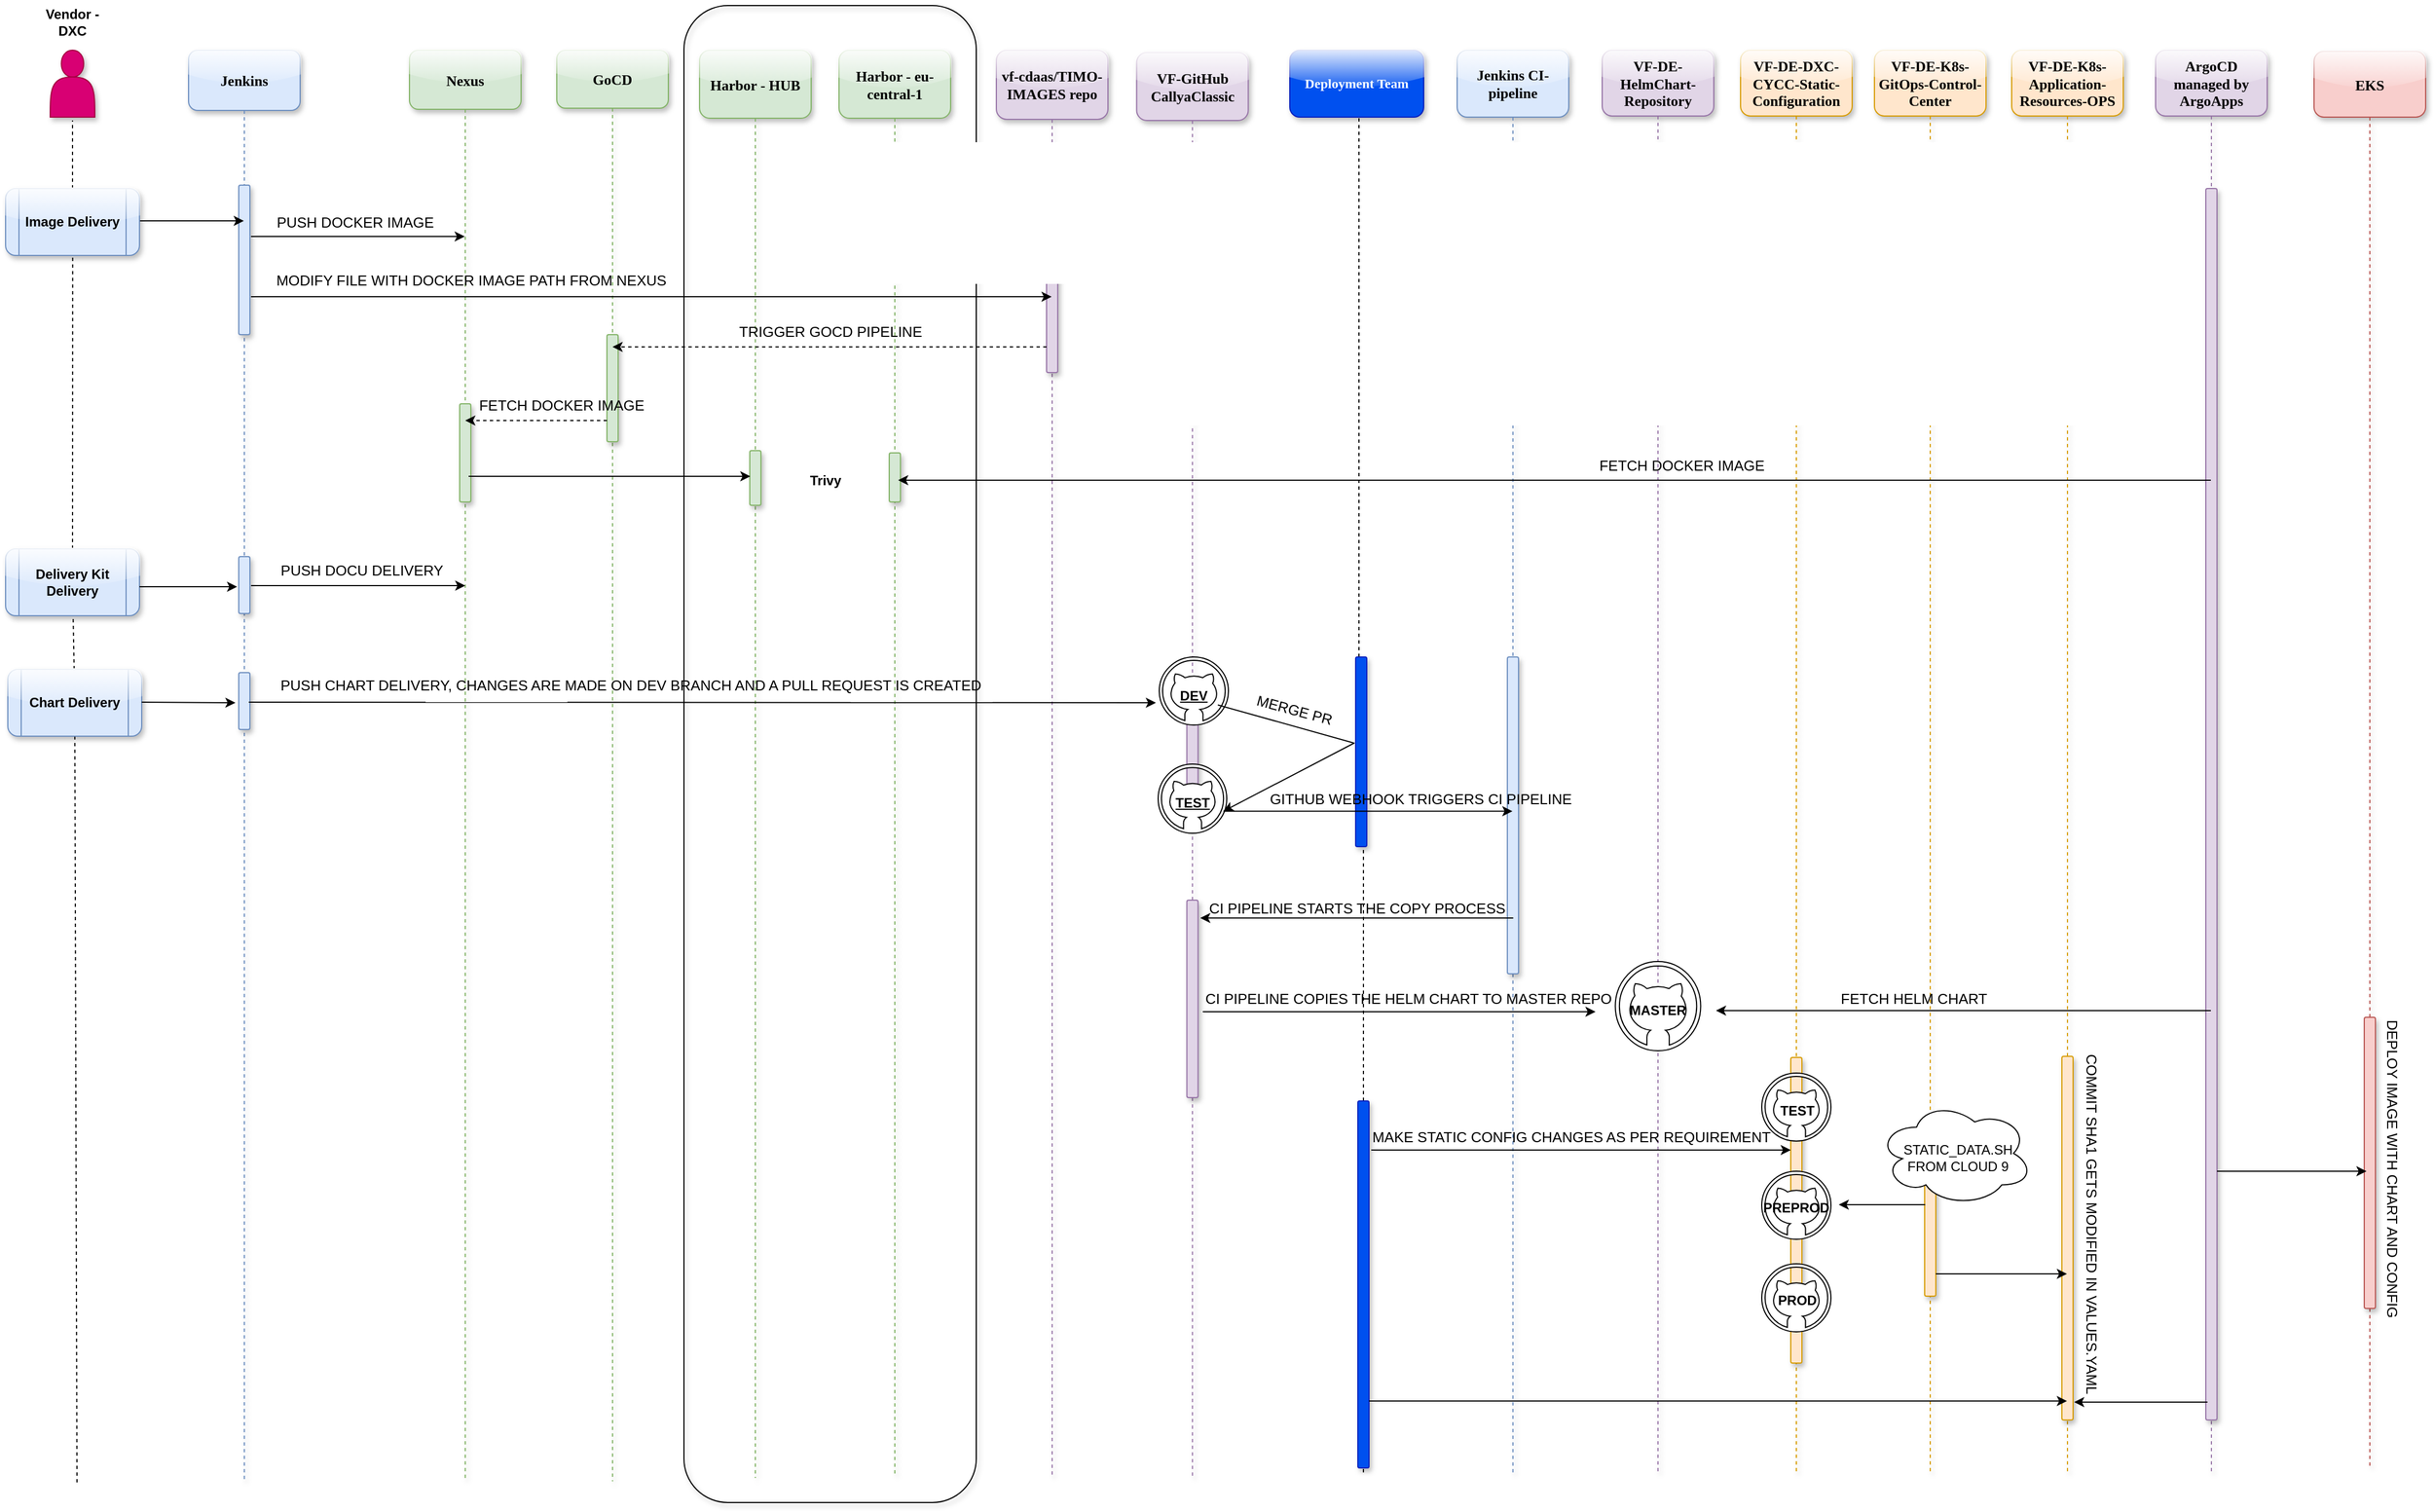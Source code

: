 <mxfile version="23.1.5" type="github">
  <diagram name="Page-1" id="2YBvvXClWsGukQMizWep">
    <mxGraphModel dx="5544" dy="3140" grid="0" gridSize="10" guides="1" tooltips="1" connect="1" arrows="1" fold="1" page="1" pageScale="1" pageWidth="1169" pageHeight="1654" math="0" shadow="0">
      <root>
        <mxCell id="0" />
        <mxCell id="1" parent="0" />
        <mxCell id="aM9ryv3xv72pqoxQDRHE-1" value="Jenkins" style="shape=umlLifeline;perimeter=lifelinePerimeter;whiteSpace=wrap;html=1;container=0;dropTarget=0;collapsible=0;recursiveResize=0;outlineConnect=0;portConstraint=eastwest;newEdgeStyle={&quot;edgeStyle&quot;:&quot;elbowEdgeStyle&quot;,&quot;elbow&quot;:&quot;vertical&quot;,&quot;curved&quot;:0,&quot;rounded&quot;:0};strokeWidth=1;fontSize=13;size=54;fontFamily=Verdana;glass=1;rounded=1;shadow=1;fillColor=#dae8fc;strokeColor=#6c8ebf;fontStyle=1;" parent="1" vertex="1">
          <mxGeometry x="204" y="114" width="100" height="1281" as="geometry" />
        </mxCell>
        <mxCell id="aM9ryv3xv72pqoxQDRHE-2" value="" style="html=1;points=[];perimeter=orthogonalPerimeter;outlineConnect=0;targetShapes=umlLifeline;portConstraint=eastwest;newEdgeStyle={&quot;edgeStyle&quot;:&quot;elbowEdgeStyle&quot;,&quot;elbow&quot;:&quot;vertical&quot;,&quot;curved&quot;:0,&quot;rounded&quot;:0};strokeWidth=1;fontSize=13;fontFamily=Verdana;fillColor=#dae8fc;strokeColor=#6c8ebf;rounded=1;glass=0;shadow=1;fontStyle=1;" parent="aM9ryv3xv72pqoxQDRHE-1" vertex="1">
          <mxGeometry x="45" y="121" width="10" height="134" as="geometry" />
        </mxCell>
        <mxCell id="k59G2FWmyJD4u-l8T83N-55" value="" style="html=1;points=[];perimeter=orthogonalPerimeter;outlineConnect=0;targetShapes=umlLifeline;portConstraint=eastwest;newEdgeStyle={&quot;edgeStyle&quot;:&quot;elbowEdgeStyle&quot;,&quot;elbow&quot;:&quot;vertical&quot;,&quot;curved&quot;:0,&quot;rounded&quot;:0};strokeWidth=1;fontSize=13;fontFamily=Verdana;fillColor=#dae8fc;strokeColor=#6c8ebf;rounded=1;glass=0;shadow=1;fontStyle=1;" vertex="1" parent="aM9ryv3xv72pqoxQDRHE-1">
          <mxGeometry x="45" y="454" width="10" height="51" as="geometry" />
        </mxCell>
        <mxCell id="k59G2FWmyJD4u-l8T83N-59" value="" style="html=1;points=[];perimeter=orthogonalPerimeter;outlineConnect=0;targetShapes=umlLifeline;portConstraint=eastwest;newEdgeStyle={&quot;edgeStyle&quot;:&quot;elbowEdgeStyle&quot;,&quot;elbow&quot;:&quot;vertical&quot;,&quot;curved&quot;:0,&quot;rounded&quot;:0};strokeWidth=1;fontSize=13;fontFamily=Verdana;fillColor=#dae8fc;strokeColor=#6c8ebf;rounded=1;glass=0;shadow=1;fontStyle=1;" vertex="1" parent="aM9ryv3xv72pqoxQDRHE-1">
          <mxGeometry x="45" y="558" width="10" height="51" as="geometry" />
        </mxCell>
        <mxCell id="aM9ryv3xv72pqoxQDRHE-5" value="Nexus" style="shape=umlLifeline;perimeter=lifelinePerimeter;whiteSpace=wrap;html=1;container=0;dropTarget=0;collapsible=0;recursiveResize=0;outlineConnect=0;portConstraint=eastwest;newEdgeStyle={&quot;edgeStyle&quot;:&quot;elbowEdgeStyle&quot;,&quot;elbow&quot;:&quot;vertical&quot;,&quot;curved&quot;:0,&quot;rounded&quot;:0};strokeWidth=1;fontSize=13;size=53;fontFamily=Verdana;rounded=1;shadow=1;glass=1;fillColor=#d5e8d4;strokeColor=#82b366;fontStyle=1;" parent="1" vertex="1">
          <mxGeometry x="402" y="114" width="100" height="1282" as="geometry" />
        </mxCell>
        <mxCell id="aM9ryv3xv72pqoxQDRHE-6" value="" style="html=1;points=[];perimeter=orthogonalPerimeter;outlineConnect=0;targetShapes=umlLifeline;portConstraint=eastwest;newEdgeStyle={&quot;edgeStyle&quot;:&quot;elbowEdgeStyle&quot;,&quot;elbow&quot;:&quot;vertical&quot;,&quot;curved&quot;:0,&quot;rounded&quot;:0};strokeWidth=1;fontSize=13;fontFamily=Verdana;rounded=1;glass=0;shadow=1;fillColor=#d5e8d4;strokeColor=#82b366;fontStyle=1;" parent="aM9ryv3xv72pqoxQDRHE-5" vertex="1">
          <mxGeometry x="45" y="317" width="10" height="88" as="geometry" />
        </mxCell>
        <mxCell id="k59G2FWmyJD4u-l8T83N-1" value="GoCD" style="shape=umlLifeline;perimeter=lifelinePerimeter;whiteSpace=wrap;html=1;container=0;dropTarget=0;collapsible=0;recursiveResize=0;outlineConnect=0;portConstraint=eastwest;newEdgeStyle={&quot;edgeStyle&quot;:&quot;elbowEdgeStyle&quot;,&quot;elbow&quot;:&quot;vertical&quot;,&quot;curved&quot;:0,&quot;rounded&quot;:0};strokeWidth=1;fontSize=13;size=52;fontFamily=Verdana;shadow=1;rounded=1;fillColor=#d5e8d4;strokeColor=#82b366;glass=1;fontStyle=1;" vertex="1" parent="1">
          <mxGeometry x="534" y="114" width="100" height="1283" as="geometry" />
        </mxCell>
        <mxCell id="k59G2FWmyJD4u-l8T83N-2" value="" style="html=1;points=[];perimeter=orthogonalPerimeter;outlineConnect=0;targetShapes=umlLifeline;portConstraint=eastwest;newEdgeStyle={&quot;edgeStyle&quot;:&quot;elbowEdgeStyle&quot;,&quot;elbow&quot;:&quot;vertical&quot;,&quot;curved&quot;:0,&quot;rounded&quot;:0};strokeWidth=1;fontSize=13;fontFamily=Verdana;rounded=1;shadow=1;fillColor=#d5e8d4;strokeColor=#82b366;fontStyle=1;" vertex="1" parent="k59G2FWmyJD4u-l8T83N-1">
          <mxGeometry x="45" y="255" width="10" height="96" as="geometry" />
        </mxCell>
        <mxCell id="k59G2FWmyJD4u-l8T83N-7" value="Harbor - HUB" style="shape=umlLifeline;perimeter=lifelinePerimeter;whiteSpace=wrap;html=1;container=0;dropTarget=0;collapsible=0;recursiveResize=0;outlineConnect=0;portConstraint=eastwest;newEdgeStyle={&quot;edgeStyle&quot;:&quot;elbowEdgeStyle&quot;,&quot;elbow&quot;:&quot;vertical&quot;,&quot;curved&quot;:0,&quot;rounded&quot;:0};strokeWidth=1;fontSize=13;size=61;fontFamily=Verdana;rounded=1;shadow=1;glass=1;fillColor=#d5e8d4;strokeColor=#82b366;fontStyle=1;" vertex="1" parent="1">
          <mxGeometry x="662" y="114" width="100" height="1280" as="geometry" />
        </mxCell>
        <mxCell id="k59G2FWmyJD4u-l8T83N-8" value="" style="html=1;points=[];perimeter=orthogonalPerimeter;outlineConnect=0;targetShapes=umlLifeline;portConstraint=eastwest;newEdgeStyle={&quot;edgeStyle&quot;:&quot;elbowEdgeStyle&quot;,&quot;elbow&quot;:&quot;vertical&quot;,&quot;curved&quot;:0,&quot;rounded&quot;:0};strokeWidth=1;fontSize=13;fontFamily=Verdana;rounded=1;shadow=1;fillColor=#d5e8d4;strokeColor=#82b366;fontStyle=1;" vertex="1" parent="k59G2FWmyJD4u-l8T83N-7">
          <mxGeometry x="45" y="359" width="10" height="49" as="geometry" />
        </mxCell>
        <mxCell id="k59G2FWmyJD4u-l8T83N-9" value="Harbor - eu-central-1" style="shape=umlLifeline;perimeter=lifelinePerimeter;whiteSpace=wrap;html=1;container=0;dropTarget=0;collapsible=0;recursiveResize=0;outlineConnect=0;portConstraint=eastwest;newEdgeStyle={&quot;edgeStyle&quot;:&quot;elbowEdgeStyle&quot;,&quot;elbow&quot;:&quot;vertical&quot;,&quot;curved&quot;:0,&quot;rounded&quot;:0};strokeWidth=1;fontSize=13;size=61;fontFamily=Verdana;rounded=1;fillColor=#d5e8d4;strokeColor=#82b366;glass=1;shadow=1;fontStyle=1;" vertex="1" parent="1">
          <mxGeometry x="787" y="114" width="100" height="1279" as="geometry" />
        </mxCell>
        <mxCell id="k59G2FWmyJD4u-l8T83N-10" value="" style="html=1;points=[];perimeter=orthogonalPerimeter;outlineConnect=0;targetShapes=umlLifeline;portConstraint=eastwest;newEdgeStyle={&quot;edgeStyle&quot;:&quot;elbowEdgeStyle&quot;,&quot;elbow&quot;:&quot;vertical&quot;,&quot;curved&quot;:0,&quot;rounded&quot;:0};strokeWidth=1;fontSize=13;fontFamily=Verdana;rounded=1;shadow=1;fillColor=#d5e8d4;strokeColor=#82b366;fontStyle=1;" vertex="1" parent="k59G2FWmyJD4u-l8T83N-9">
          <mxGeometry x="45" y="361" width="10" height="44" as="geometry" />
        </mxCell>
        <mxCell id="k59G2FWmyJD4u-l8T83N-12" value="vf-cdaas/TIMO-IMAGES repo" style="shape=umlLifeline;perimeter=lifelinePerimeter;whiteSpace=wrap;html=1;container=0;dropTarget=0;collapsible=0;recursiveResize=0;outlineConnect=0;portConstraint=eastwest;newEdgeStyle={&quot;edgeStyle&quot;:&quot;elbowEdgeStyle&quot;,&quot;elbow&quot;:&quot;vertical&quot;,&quot;curved&quot;:0,&quot;rounded&quot;:0};strokeWidth=1;fontSize=13;size=62;fontFamily=Verdana;fillColor=#e1d5e7;strokeColor=#9673a6;glass=1;rounded=1;shadow=1;fontStyle=1;" vertex="1" parent="1">
          <mxGeometry x="928" y="114" width="100" height="1279" as="geometry" />
        </mxCell>
        <mxCell id="k59G2FWmyJD4u-l8T83N-13" value="" style="html=1;points=[];perimeter=orthogonalPerimeter;outlineConnect=0;targetShapes=umlLifeline;portConstraint=eastwest;newEdgeStyle={&quot;edgeStyle&quot;:&quot;elbowEdgeStyle&quot;,&quot;elbow&quot;:&quot;vertical&quot;,&quot;curved&quot;:0,&quot;rounded&quot;:0};strokeWidth=1;fontSize=13;fontFamily=Verdana;rounded=1;shadow=1;fillColor=#e1d5e7;strokeColor=#9673a6;fontStyle=1;" vertex="1" parent="k59G2FWmyJD4u-l8T83N-12">
          <mxGeometry x="45" y="162" width="10" height="127" as="geometry" />
        </mxCell>
        <mxCell id="k59G2FWmyJD4u-l8T83N-14" value="VF-GitHub CallyaClassic" style="shape=umlLifeline;perimeter=lifelinePerimeter;whiteSpace=wrap;html=1;container=0;dropTarget=0;collapsible=0;recursiveResize=0;outlineConnect=0;portConstraint=eastwest;newEdgeStyle={&quot;edgeStyle&quot;:&quot;elbowEdgeStyle&quot;,&quot;elbow&quot;:&quot;vertical&quot;,&quot;curved&quot;:0,&quot;rounded&quot;:0};strokeWidth=1;fontSize=13;size=61;fontFamily=Verdana;fillColor=#e1d5e7;strokeColor=#9673a6;rounded=1;glass=1;shadow=1;fontStyle=1;" vertex="1" parent="1">
          <mxGeometry x="1053.75" y="116" width="100" height="1277" as="geometry" />
        </mxCell>
        <mxCell id="k59G2FWmyJD4u-l8T83N-15" value="" style="html=1;points=[];perimeter=orthogonalPerimeter;outlineConnect=0;targetShapes=umlLifeline;portConstraint=eastwest;newEdgeStyle={&quot;edgeStyle&quot;:&quot;elbowEdgeStyle&quot;,&quot;elbow&quot;:&quot;vertical&quot;,&quot;curved&quot;:0,&quot;rounded&quot;:0};strokeWidth=1;fontSize=13;fontFamily=Verdana;rounded=1;shadow=1;fillColor=#e1d5e7;strokeColor=#9673a6;fontStyle=1;" vertex="1" parent="k59G2FWmyJD4u-l8T83N-14">
          <mxGeometry x="45" y="760" width="10" height="177" as="geometry" />
        </mxCell>
        <mxCell id="k59G2FWmyJD4u-l8T83N-88" value="" style="html=1;points=[];perimeter=orthogonalPerimeter;outlineConnect=0;targetShapes=umlLifeline;portConstraint=eastwest;newEdgeStyle={&quot;edgeStyle&quot;:&quot;elbowEdgeStyle&quot;,&quot;elbow&quot;:&quot;vertical&quot;,&quot;curved&quot;:0,&quot;rounded&quot;:0};strokeWidth=1;fontSize=13;fontFamily=Verdana;rounded=1;shadow=1;fillColor=#e1d5e7;strokeColor=#9673a6;fontStyle=1;" vertex="1" parent="k59G2FWmyJD4u-l8T83N-14">
          <mxGeometry x="45" y="560.5" width="10" height="127" as="geometry" />
        </mxCell>
        <mxCell id="k59G2FWmyJD4u-l8T83N-17" value="Jenkins CI-pipeline" style="shape=umlLifeline;perimeter=lifelinePerimeter;whiteSpace=wrap;html=1;container=0;dropTarget=0;collapsible=0;recursiveResize=0;outlineConnect=0;portConstraint=eastwest;newEdgeStyle={&quot;edgeStyle&quot;:&quot;elbowEdgeStyle&quot;,&quot;elbow&quot;:&quot;vertical&quot;,&quot;curved&quot;:0,&quot;rounded&quot;:0};strokeWidth=1;fontSize=13;size=60;fontFamily=Verdana;fillColor=#dae8fc;strokeColor=#6c8ebf;glass=1;rounded=1;shadow=1;fontStyle=1;" vertex="1" parent="1">
          <mxGeometry x="1341" y="114" width="100" height="1275" as="geometry" />
        </mxCell>
        <mxCell id="k59G2FWmyJD4u-l8T83N-18" value="" style="html=1;points=[];perimeter=orthogonalPerimeter;outlineConnect=0;targetShapes=umlLifeline;portConstraint=eastwest;newEdgeStyle={&quot;edgeStyle&quot;:&quot;elbowEdgeStyle&quot;,&quot;elbow&quot;:&quot;vertical&quot;,&quot;curved&quot;:0,&quot;rounded&quot;:0};strokeWidth=1;fontSize=13;fontFamily=Verdana;fillColor=#dae8fc;strokeColor=#6c8ebf;rounded=1;shadow=1;fontStyle=1;" vertex="1" parent="k59G2FWmyJD4u-l8T83N-17">
          <mxGeometry x="45" y="544" width="10" height="284" as="geometry" />
        </mxCell>
        <mxCell id="k59G2FWmyJD4u-l8T83N-19" value="VF-DE-HelmChart-Repository" style="shape=umlLifeline;perimeter=lifelinePerimeter;whiteSpace=wrap;html=1;container=0;dropTarget=0;collapsible=0;recursiveResize=0;outlineConnect=0;portConstraint=eastwest;newEdgeStyle={&quot;edgeStyle&quot;:&quot;elbowEdgeStyle&quot;,&quot;elbow&quot;:&quot;vertical&quot;,&quot;curved&quot;:0,&quot;rounded&quot;:0};strokeWidth=1;fontSize=13;size=59;fontFamily=Verdana;fillColor=#e1d5e7;strokeColor=#9673a6;rounded=1;glass=1;shadow=1;fontStyle=1;" vertex="1" parent="1">
          <mxGeometry x="1471" y="114" width="100" height="1274" as="geometry" />
        </mxCell>
        <mxCell id="k59G2FWmyJD4u-l8T83N-21" value="VF-DE-K8s-Application-Resources-OPS" style="shape=umlLifeline;perimeter=lifelinePerimeter;whiteSpace=wrap;html=1;container=0;dropTarget=0;collapsible=0;recursiveResize=0;outlineConnect=0;portConstraint=eastwest;newEdgeStyle={&quot;edgeStyle&quot;:&quot;elbowEdgeStyle&quot;,&quot;elbow&quot;:&quot;vertical&quot;,&quot;curved&quot;:0,&quot;rounded&quot;:0};strokeWidth=1;fontSize=13;size=59;fontFamily=Verdana;fillColor=#ffe6cc;strokeColor=#d79b00;rounded=1;glass=1;shadow=1;fontStyle=1;" vertex="1" parent="1">
          <mxGeometry x="1838" y="114" width="100" height="1276" as="geometry" />
        </mxCell>
        <mxCell id="k59G2FWmyJD4u-l8T83N-22" value="" style="html=1;points=[];perimeter=orthogonalPerimeter;outlineConnect=0;targetShapes=umlLifeline;portConstraint=eastwest;newEdgeStyle={&quot;edgeStyle&quot;:&quot;elbowEdgeStyle&quot;,&quot;elbow&quot;:&quot;vertical&quot;,&quot;curved&quot;:0,&quot;rounded&quot;:0};strokeWidth=1;fontSize=13;fontFamily=Verdana;fillColor=#ffe6cc;strokeColor=#d79b00;rounded=1;shadow=1;fontStyle=1;" vertex="1" parent="k59G2FWmyJD4u-l8T83N-21">
          <mxGeometry x="45" y="902" width="10" height="326" as="geometry" />
        </mxCell>
        <mxCell id="k59G2FWmyJD4u-l8T83N-23" value="VF-DE-DXC-CYCC-Static-Configuration" style="shape=umlLifeline;perimeter=lifelinePerimeter;whiteSpace=wrap;html=1;container=0;dropTarget=0;collapsible=0;recursiveResize=0;outlineConnect=0;portConstraint=eastwest;newEdgeStyle={&quot;edgeStyle&quot;:&quot;elbowEdgeStyle&quot;,&quot;elbow&quot;:&quot;vertical&quot;,&quot;curved&quot;:0,&quot;rounded&quot;:0};strokeWidth=1;fontSize=13;size=59;fontFamily=Verdana;fillColor=#ffe6cc;strokeColor=#d79b00;rounded=1;glass=1;shadow=1;fontStyle=1;" vertex="1" parent="1">
          <mxGeometry x="1595" y="114" width="100" height="1276" as="geometry" />
        </mxCell>
        <mxCell id="k59G2FWmyJD4u-l8T83N-24" value="" style="html=1;points=[];perimeter=orthogonalPerimeter;outlineConnect=0;targetShapes=umlLifeline;portConstraint=eastwest;newEdgeStyle={&quot;edgeStyle&quot;:&quot;elbowEdgeStyle&quot;,&quot;elbow&quot;:&quot;vertical&quot;,&quot;curved&quot;:0,&quot;rounded&quot;:0};strokeWidth=1;fontSize=13;fontFamily=Verdana;fillColor=#ffe6cc;strokeColor=#d79b00;rounded=1;shadow=1;fontStyle=1;" vertex="1" parent="k59G2FWmyJD4u-l8T83N-23">
          <mxGeometry x="45" y="903" width="10" height="274" as="geometry" />
        </mxCell>
        <mxCell id="k59G2FWmyJD4u-l8T83N-25" value="VF-DE-K8s-GitOps-Control-Center" style="shape=umlLifeline;perimeter=lifelinePerimeter;whiteSpace=wrap;html=1;container=0;dropTarget=0;collapsible=0;recursiveResize=0;outlineConnect=0;portConstraint=eastwest;newEdgeStyle={&quot;edgeStyle&quot;:&quot;elbowEdgeStyle&quot;,&quot;elbow&quot;:&quot;vertical&quot;,&quot;curved&quot;:0,&quot;rounded&quot;:0};strokeWidth=1;fontSize=13;size=59;fontFamily=Verdana;fillColor=#ffe6cc;strokeColor=#d79b00;rounded=1;glass=1;shadow=1;fontStyle=1;" vertex="1" parent="1">
          <mxGeometry x="1715" y="114" width="100" height="1276" as="geometry" />
        </mxCell>
        <mxCell id="k59G2FWmyJD4u-l8T83N-26" value="" style="html=1;points=[];perimeter=orthogonalPerimeter;outlineConnect=0;targetShapes=umlLifeline;portConstraint=eastwest;newEdgeStyle={&quot;edgeStyle&quot;:&quot;elbowEdgeStyle&quot;,&quot;elbow&quot;:&quot;vertical&quot;,&quot;curved&quot;:0,&quot;rounded&quot;:0};strokeWidth=1;fontSize=13;fontFamily=Verdana;fillColor=#ffe6cc;strokeColor=#d79b00;rounded=1;shadow=1;fontStyle=1;" vertex="1" parent="k59G2FWmyJD4u-l8T83N-25">
          <mxGeometry x="45" y="1004" width="10" height="113" as="geometry" />
        </mxCell>
        <mxCell id="k59G2FWmyJD4u-l8T83N-27" value="ArgoCD managed by ArgoApps" style="shape=umlLifeline;perimeter=lifelinePerimeter;whiteSpace=wrap;html=1;container=0;dropTarget=0;collapsible=0;recursiveResize=0;outlineConnect=0;portConstraint=eastwest;newEdgeStyle={&quot;edgeStyle&quot;:&quot;elbowEdgeStyle&quot;,&quot;elbow&quot;:&quot;vertical&quot;,&quot;curved&quot;:0,&quot;rounded&quot;:0};strokeWidth=1;fontSize=13;size=59;fontFamily=Verdana;fillColor=#e1d5e7;strokeColor=#9673a6;rounded=1;glass=1;shadow=1;fontStyle=1;" vertex="1" parent="1">
          <mxGeometry x="1967" y="114" width="100" height="1276" as="geometry" />
        </mxCell>
        <mxCell id="k59G2FWmyJD4u-l8T83N-28" value="" style="html=1;points=[];perimeter=orthogonalPerimeter;outlineConnect=0;targetShapes=umlLifeline;portConstraint=eastwest;newEdgeStyle={&quot;edgeStyle&quot;:&quot;elbowEdgeStyle&quot;,&quot;elbow&quot;:&quot;vertical&quot;,&quot;curved&quot;:0,&quot;rounded&quot;:0};strokeWidth=1;fontSize=13;fontFamily=Verdana;fillColor=#e1d5e7;strokeColor=#9673a6;rounded=1;shadow=1;fontStyle=1;" vertex="1" parent="k59G2FWmyJD4u-l8T83N-27">
          <mxGeometry x="45" y="124" width="10" height="1104" as="geometry" />
        </mxCell>
        <mxCell id="k59G2FWmyJD4u-l8T83N-29" value="EKS" style="shape=umlLifeline;perimeter=lifelinePerimeter;whiteSpace=wrap;html=1;container=0;dropTarget=0;collapsible=0;recursiveResize=0;outlineConnect=0;portConstraint=eastwest;newEdgeStyle={&quot;edgeStyle&quot;:&quot;elbowEdgeStyle&quot;,&quot;elbow&quot;:&quot;vertical&quot;,&quot;curved&quot;:0,&quot;rounded&quot;:0};strokeWidth=1;fontSize=13;size=59;fontFamily=Verdana;fillColor=#f8cecc;strokeColor=#b85450;rounded=1;glass=1;shadow=1;fontStyle=1;" vertex="1" parent="1">
          <mxGeometry x="2109" y="115" width="100" height="1271" as="geometry" />
        </mxCell>
        <mxCell id="k59G2FWmyJD4u-l8T83N-30" value="" style="html=1;points=[];perimeter=orthogonalPerimeter;outlineConnect=0;targetShapes=umlLifeline;portConstraint=eastwest;newEdgeStyle={&quot;edgeStyle&quot;:&quot;elbowEdgeStyle&quot;,&quot;elbow&quot;:&quot;vertical&quot;,&quot;curved&quot;:0,&quot;rounded&quot;:0};strokeWidth=1;fontSize=13;fontFamily=Verdana;fillColor=#f8cecc;strokeColor=#b85450;rounded=1;shadow=1;fontStyle=1;" vertex="1" parent="k59G2FWmyJD4u-l8T83N-29">
          <mxGeometry x="45" y="866" width="10" height="261" as="geometry" />
        </mxCell>
        <mxCell id="k59G2FWmyJD4u-l8T83N-34" value="" style="shape=actor;whiteSpace=wrap;html=1;shadow=1;fillColor=#d80073;strokeColor=#A50040;fontColor=#ffffff;fontStyle=1" vertex="1" parent="1">
          <mxGeometry x="80" y="114" width="40" height="60" as="geometry" />
        </mxCell>
        <mxCell id="k59G2FWmyJD4u-l8T83N-35" value="Vendor - DXC" style="text;strokeColor=none;align=center;fillColor=none;html=1;verticalAlign=middle;whiteSpace=wrap;rounded=0;fontStyle=1;" vertex="1" parent="1">
          <mxGeometry x="70" y="74" width="60" height="30" as="geometry" />
        </mxCell>
        <mxCell id="k59G2FWmyJD4u-l8T83N-38" value="" style="endArrow=none;dashed=1;html=1;rounded=0;fontStyle=1;" edge="1" parent="1">
          <mxGeometry width="50" height="50" relative="1" as="geometry">
            <mxPoint x="100" y="244" as="sourcePoint" />
            <mxPoint x="100" y="177" as="targetPoint" />
          </mxGeometry>
        </mxCell>
        <mxCell id="k59G2FWmyJD4u-l8T83N-41" value="" style="endArrow=none;dashed=1;html=1;rounded=0;fontStyle=1;" edge="1" parent="1" source="k59G2FWmyJD4u-l8T83N-51">
          <mxGeometry width="50" height="50" relative="1" as="geometry">
            <mxPoint x="104" y="851" as="sourcePoint" />
            <mxPoint x="100.161" y="290.999" as="targetPoint" />
          </mxGeometry>
        </mxCell>
        <mxCell id="k59G2FWmyJD4u-l8T83N-42" value="" style="endArrow=classic;html=1;rounded=0;fontStyle=1;" edge="1" parent="1" target="aM9ryv3xv72pqoxQDRHE-1">
          <mxGeometry width="50" height="50" relative="1" as="geometry">
            <mxPoint x="123.5" y="267" as="sourcePoint" />
            <mxPoint x="173.5" y="217" as="targetPoint" />
          </mxGeometry>
        </mxCell>
        <mxCell id="k59G2FWmyJD4u-l8T83N-43" value="Image Delivery" style="shape=process;whiteSpace=wrap;html=1;backgroundOutline=1;rounded=1;shadow=1;fillColor=#dae8fc;strokeColor=#6c8ebf;glass=1;fontStyle=1;" vertex="1" parent="1">
          <mxGeometry x="40" y="238" width="120" height="60" as="geometry" />
        </mxCell>
        <mxCell id="k59G2FWmyJD4u-l8T83N-45" value="" style="endArrow=classic;html=1;rounded=0;fontStyle=1;" edge="1" parent="1" target="aM9ryv3xv72pqoxQDRHE-5">
          <mxGeometry width="50" height="50" relative="1" as="geometry">
            <mxPoint x="260" y="281" as="sourcePoint" />
            <mxPoint x="310" y="231" as="targetPoint" />
          </mxGeometry>
        </mxCell>
        <mxCell id="k59G2FWmyJD4u-l8T83N-46" value="" style="endArrow=classic;html=1;rounded=0;fontStyle=1;" edge="1" parent="1" target="k59G2FWmyJD4u-l8T83N-12">
          <mxGeometry width="50" height="50" relative="1" as="geometry">
            <mxPoint x="260" y="335" as="sourcePoint" />
            <mxPoint x="310" y="285" as="targetPoint" />
          </mxGeometry>
        </mxCell>
        <mxCell id="k59G2FWmyJD4u-l8T83N-47" value="" style="html=1;labelBackgroundColor=#ffffff;startArrow=none;startFill=0;startSize=6;endArrow=classic;endFill=1;endSize=6;jettySize=auto;orthogonalLoop=1;strokeWidth=1;dashed=1;fontSize=14;rounded=0;fontStyle=1;" edge="1" parent="1" target="k59G2FWmyJD4u-l8T83N-1">
          <mxGeometry width="60" height="60" relative="1" as="geometry">
            <mxPoint x="973" y="380" as="sourcePoint" />
            <mxPoint x="1033" y="320" as="targetPoint" />
          </mxGeometry>
        </mxCell>
        <mxCell id="k59G2FWmyJD4u-l8T83N-48" value="" style="html=1;labelBackgroundColor=#ffffff;startArrow=none;startFill=0;startSize=6;endArrow=classic;endFill=1;endSize=6;jettySize=auto;orthogonalLoop=1;strokeWidth=1;dashed=1;fontSize=14;rounded=0;fontStyle=1;" edge="1" parent="1" target="aM9ryv3xv72pqoxQDRHE-5">
          <mxGeometry width="60" height="60" relative="1" as="geometry">
            <mxPoint x="579" y="446" as="sourcePoint" />
            <mxPoint x="639" y="386" as="targetPoint" />
          </mxGeometry>
        </mxCell>
        <mxCell id="k59G2FWmyJD4u-l8T83N-49" value="" style="endArrow=classic;html=1;rounded=0;fontStyle=1;" edge="1" parent="1">
          <mxGeometry width="50" height="50" relative="1" as="geometry">
            <mxPoint x="455" y="496" as="sourcePoint" />
            <mxPoint x="707.5" y="496" as="targetPoint" />
          </mxGeometry>
        </mxCell>
        <mxCell id="k59G2FWmyJD4u-l8T83N-50" value="" style="shape=image;html=1;verticalAlign=top;verticalLabelPosition=bottom;labelBackgroundColor=#ffffff;imageAspect=0;aspect=fixed;image=https://cdn3.iconfinder.com/data/icons/arrows-set-12/512/refresh-128.png;fontStyle=1;" vertex="1" parent="1">
          <mxGeometry x="729" y="454" width="92" height="92" as="geometry" />
        </mxCell>
        <mxCell id="k59G2FWmyJD4u-l8T83N-52" value="" style="endArrow=none;dashed=1;html=1;rounded=0;fontStyle=1;" edge="1" parent="1" source="k59G2FWmyJD4u-l8T83N-57" target="k59G2FWmyJD4u-l8T83N-51">
          <mxGeometry width="50" height="50" relative="1" as="geometry">
            <mxPoint x="104" y="851" as="sourcePoint" />
            <mxPoint x="100.161" y="290.999" as="targetPoint" />
          </mxGeometry>
        </mxCell>
        <mxCell id="k59G2FWmyJD4u-l8T83N-51" value="Delivery Kit Delivery" style="shape=process;whiteSpace=wrap;html=1;backgroundOutline=1;rounded=1;shadow=1;fillColor=#dae8fc;strokeColor=#6c8ebf;glass=1;fontStyle=1;" vertex="1" parent="1">
          <mxGeometry x="40" y="561" width="120" height="60" as="geometry" />
        </mxCell>
        <mxCell id="k59G2FWmyJD4u-l8T83N-53" value="&lt;b&gt;Trivy&lt;/b&gt;" style="text;html=1;align=center;verticalAlign=middle;whiteSpace=wrap;rounded=0;" vertex="1" parent="1">
          <mxGeometry x="745" y="485" width="60" height="30" as="geometry" />
        </mxCell>
        <mxCell id="k59G2FWmyJD4u-l8T83N-54" value="" style="endArrow=classic;html=1;rounded=0;" edge="1" parent="1" source="k59G2FWmyJD4u-l8T83N-27">
          <mxGeometry width="50" height="50" relative="1" as="geometry">
            <mxPoint x="1102.5" y="499.5" as="sourcePoint" />
            <mxPoint x="840" y="499.5" as="targetPoint" />
          </mxGeometry>
        </mxCell>
        <mxCell id="k59G2FWmyJD4u-l8T83N-56" value="" style="endArrow=classic;html=1;rounded=0;fontStyle=1;" edge="1" parent="1">
          <mxGeometry width="50" height="50" relative="1" as="geometry">
            <mxPoint x="260" y="594" as="sourcePoint" />
            <mxPoint x="452" y="594" as="targetPoint" />
          </mxGeometry>
        </mxCell>
        <mxCell id="k59G2FWmyJD4u-l8T83N-58" value="" style="endArrow=none;dashed=1;html=1;rounded=0;fontStyle=1;" edge="1" parent="1" target="k59G2FWmyJD4u-l8T83N-57">
          <mxGeometry width="50" height="50" relative="1" as="geometry">
            <mxPoint x="104" y="1398" as="sourcePoint" />
            <mxPoint x="100" y="621" as="targetPoint" />
          </mxGeometry>
        </mxCell>
        <mxCell id="k59G2FWmyJD4u-l8T83N-57" value="Chart Delivery" style="shape=process;whiteSpace=wrap;html=1;backgroundOutline=1;rounded=1;shadow=1;fillColor=#dae8fc;strokeColor=#6c8ebf;glass=1;fontStyle=1;" vertex="1" parent="1">
          <mxGeometry x="42" y="669" width="120" height="60" as="geometry" />
        </mxCell>
        <mxCell id="k59G2FWmyJD4u-l8T83N-60" value="" style="endArrow=classic;html=1;rounded=0;fontStyle=1;" edge="1" parent="1">
          <mxGeometry width="50" height="50" relative="1" as="geometry">
            <mxPoint x="258" y="698.5" as="sourcePoint" />
            <mxPoint x="1071" y="699" as="targetPoint" />
          </mxGeometry>
        </mxCell>
        <mxCell id="k59G2FWmyJD4u-l8T83N-61" value="" style="verticalLabelPosition=bottom;html=1;verticalAlign=top;align=center;shape=mxgraph.azure.github_code;pointerEvents=1;" vertex="1" parent="1">
          <mxGeometry x="1074" y="658" width="62" height="61" as="geometry" />
        </mxCell>
        <mxCell id="k59G2FWmyJD4u-l8T83N-62" value="&lt;b&gt;&lt;u&gt;DEV&lt;/u&gt;&lt;/b&gt;" style="text;html=1;align=center;verticalAlign=middle;whiteSpace=wrap;rounded=0;" vertex="1" parent="1">
          <mxGeometry x="1075" y="678" width="60" height="30" as="geometry" />
        </mxCell>
        <mxCell id="k59G2FWmyJD4u-l8T83N-65" value="" style="verticalLabelPosition=bottom;html=1;verticalAlign=top;align=center;shape=mxgraph.azure.github_code;pointerEvents=1;" vertex="1" parent="1">
          <mxGeometry x="1073" y="754" width="61.5" height="62" as="geometry" />
        </mxCell>
        <mxCell id="k59G2FWmyJD4u-l8T83N-66" value="&lt;b&gt;&lt;u&gt;TEST&lt;/u&gt;&lt;/b&gt;" style="text;html=1;align=center;verticalAlign=middle;whiteSpace=wrap;rounded=0;" vertex="1" parent="1">
          <mxGeometry x="1076" y="773" width="55.5" height="31" as="geometry" />
        </mxCell>
        <mxCell id="k59G2FWmyJD4u-l8T83N-67" value="&lt;b&gt;&lt;font face=&quot;Verdana&quot;&gt;Deployment Team&lt;/font&gt;&lt;/b&gt;" style="rounded=1;whiteSpace=wrap;html=1;fillColor=#0050ef;fontColor=#ffffff;strokeColor=#001DBC;glass=1;shadow=1;" vertex="1" parent="1">
          <mxGeometry x="1191" y="114" width="120" height="60" as="geometry" />
        </mxCell>
        <mxCell id="k59G2FWmyJD4u-l8T83N-69" value="" style="endArrow=none;dashed=1;html=1;rounded=0;" edge="1" parent="1" source="k59G2FWmyJD4u-l8T83N-70">
          <mxGeometry width="50" height="50" relative="1" as="geometry">
            <mxPoint x="1257" y="1096" as="sourcePoint" />
            <mxPoint x="1253" y="174" as="targetPoint" />
          </mxGeometry>
        </mxCell>
        <mxCell id="k59G2FWmyJD4u-l8T83N-71" value="" style="endArrow=none;dashed=1;html=1;rounded=0;" edge="1" parent="1" source="k59G2FWmyJD4u-l8T83N-82" target="k59G2FWmyJD4u-l8T83N-70">
          <mxGeometry width="50" height="50" relative="1" as="geometry">
            <mxPoint x="1257" y="1389" as="sourcePoint" />
            <mxPoint x="1253" y="174" as="targetPoint" />
          </mxGeometry>
        </mxCell>
        <mxCell id="k59G2FWmyJD4u-l8T83N-70" value="" style="html=1;points=[];perimeter=orthogonalPerimeter;outlineConnect=0;targetShapes=umlLifeline;portConstraint=eastwest;newEdgeStyle={&quot;edgeStyle&quot;:&quot;elbowEdgeStyle&quot;,&quot;elbow&quot;:&quot;vertical&quot;,&quot;curved&quot;:0,&quot;rounded&quot;:0};strokeWidth=1;fontSize=13;fontFamily=Verdana;fillColor=#0050ef;strokeColor=#001DBC;rounded=1;shadow=1;fontStyle=1;fontColor=#ffffff;glass=0;" vertex="1" parent="1">
          <mxGeometry x="1250" y="658" width="10" height="170" as="geometry" />
        </mxCell>
        <mxCell id="k59G2FWmyJD4u-l8T83N-72" value="" style="endArrow=none;html=1;rounded=0;" edge="1" parent="1">
          <mxGeometry width="50" height="50" relative="1" as="geometry">
            <mxPoint x="1126.5" y="701" as="sourcePoint" />
            <mxPoint x="1248" y="735" as="targetPoint" />
          </mxGeometry>
        </mxCell>
        <mxCell id="k59G2FWmyJD4u-l8T83N-73" value="" style="endArrow=classic;html=1;rounded=0;entryX=1;entryY=0.75;entryDx=0;entryDy=0;" edge="1" parent="1" target="k59G2FWmyJD4u-l8T83N-66">
          <mxGeometry width="50" height="50" relative="1" as="geometry">
            <mxPoint x="1249" y="735" as="sourcePoint" />
            <mxPoint x="1201" y="770" as="targetPoint" />
          </mxGeometry>
        </mxCell>
        <mxCell id="k59G2FWmyJD4u-l8T83N-74" value="" style="endArrow=classic;html=1;rounded=0;exitX=1;exitY=0.75;exitDx=0;exitDy=0;" edge="1" parent="1" source="k59G2FWmyJD4u-l8T83N-66" target="k59G2FWmyJD4u-l8T83N-17">
          <mxGeometry width="50" height="50" relative="1" as="geometry">
            <mxPoint x="1265" y="778" as="sourcePoint" />
            <mxPoint x="1315" y="728" as="targetPoint" />
          </mxGeometry>
        </mxCell>
        <mxCell id="k59G2FWmyJD4u-l8T83N-75" value="" style="endArrow=classic;html=1;rounded=0;" edge="1" parent="1">
          <mxGeometry width="50" height="50" relative="1" as="geometry">
            <mxPoint x="1391.25" y="892" as="sourcePoint" />
            <mxPoint x="1110.75" y="892" as="targetPoint" />
          </mxGeometry>
        </mxCell>
        <mxCell id="k59G2FWmyJD4u-l8T83N-76" value="" style="endArrow=classic;html=1;rounded=0;" edge="1" parent="1">
          <mxGeometry width="50" height="50" relative="1" as="geometry">
            <mxPoint x="1113" y="976" as="sourcePoint" />
            <mxPoint x="1465" y="976" as="targetPoint" />
          </mxGeometry>
        </mxCell>
        <mxCell id="k59G2FWmyJD4u-l8T83N-77" value="" style="verticalLabelPosition=bottom;html=1;verticalAlign=top;align=center;shape=mxgraph.azure.github_code;pointerEvents=1;" vertex="1" parent="1">
          <mxGeometry x="1482.75" y="931" width="76.5" height="80" as="geometry" />
        </mxCell>
        <mxCell id="k59G2FWmyJD4u-l8T83N-79" value="&lt;b&gt;MASTER&lt;/b&gt;" style="text;html=1;align=center;verticalAlign=middle;whiteSpace=wrap;rounded=0;" vertex="1" parent="1">
          <mxGeometry x="1491" y="960" width="60" height="30" as="geometry" />
        </mxCell>
        <mxCell id="k59G2FWmyJD4u-l8T83N-81" value="" style="endArrow=classic;html=1;rounded=0;" edge="1" parent="1" source="k59G2FWmyJD4u-l8T83N-27">
          <mxGeometry width="50" height="50" relative="1" as="geometry">
            <mxPoint x="1828" y="979" as="sourcePoint" />
            <mxPoint x="1573" y="975" as="targetPoint" />
          </mxGeometry>
        </mxCell>
        <mxCell id="k59G2FWmyJD4u-l8T83N-83" value="" style="endArrow=none;dashed=1;html=1;rounded=0;" edge="1" parent="1" target="k59G2FWmyJD4u-l8T83N-82">
          <mxGeometry width="50" height="50" relative="1" as="geometry">
            <mxPoint x="1257" y="1389" as="sourcePoint" />
            <mxPoint x="1257" y="828" as="targetPoint" />
          </mxGeometry>
        </mxCell>
        <mxCell id="k59G2FWmyJD4u-l8T83N-82" value="" style="html=1;points=[];perimeter=orthogonalPerimeter;outlineConnect=0;targetShapes=umlLifeline;portConstraint=eastwest;newEdgeStyle={&quot;edgeStyle&quot;:&quot;elbowEdgeStyle&quot;,&quot;elbow&quot;:&quot;vertical&quot;,&quot;curved&quot;:0,&quot;rounded&quot;:0};strokeWidth=1;fontSize=13;fontFamily=Verdana;fillColor=#0050ef;strokeColor=#001DBC;rounded=1;shadow=1;fontStyle=1;fontColor=#ffffff;glass=0;" vertex="1" parent="1">
          <mxGeometry x="1252" y="1056" width="10" height="329" as="geometry" />
        </mxCell>
        <mxCell id="k59G2FWmyJD4u-l8T83N-84" value="" style="endArrow=classic;html=1;rounded=0;" edge="1" parent="1" target="k59G2FWmyJD4u-l8T83N-24">
          <mxGeometry width="50" height="50" relative="1" as="geometry">
            <mxPoint x="1264" y="1100" as="sourcePoint" />
            <mxPoint x="1314" y="1050" as="targetPoint" />
          </mxGeometry>
        </mxCell>
        <mxCell id="k59G2FWmyJD4u-l8T83N-85" value="" style="verticalLabelPosition=bottom;html=1;verticalAlign=top;align=center;shape=mxgraph.azure.github_code;pointerEvents=1;" vertex="1" parent="1">
          <mxGeometry x="1614" y="1031" width="62" height="61" as="geometry" />
        </mxCell>
        <mxCell id="k59G2FWmyJD4u-l8T83N-86" value="" style="verticalLabelPosition=bottom;html=1;verticalAlign=top;align=center;shape=mxgraph.azure.github_code;pointerEvents=1;" vertex="1" parent="1">
          <mxGeometry x="1614" y="1119" width="62" height="61" as="geometry" />
        </mxCell>
        <mxCell id="k59G2FWmyJD4u-l8T83N-87" value="" style="verticalLabelPosition=bottom;html=1;verticalAlign=top;align=center;shape=mxgraph.azure.github_code;pointerEvents=1;" vertex="1" parent="1">
          <mxGeometry x="1614" y="1202" width="62" height="61" as="geometry" />
        </mxCell>
        <mxCell id="k59G2FWmyJD4u-l8T83N-89" value="&lt;b&gt;TEST&lt;/b&gt;" style="text;html=1;align=center;verticalAlign=middle;whiteSpace=wrap;rounded=0;" vertex="1" parent="1">
          <mxGeometry x="1616" y="1050" width="60" height="30" as="geometry" />
        </mxCell>
        <mxCell id="k59G2FWmyJD4u-l8T83N-90" value="&lt;b&gt;PREPROD&lt;/b&gt;" style="text;html=1;align=center;verticalAlign=middle;whiteSpace=wrap;rounded=0;" vertex="1" parent="1">
          <mxGeometry x="1615" y="1137" width="60" height="30" as="geometry" />
        </mxCell>
        <mxCell id="k59G2FWmyJD4u-l8T83N-91" value="&lt;b&gt;PROD&lt;/b&gt;" style="text;html=1;align=center;verticalAlign=middle;whiteSpace=wrap;rounded=0;" vertex="1" parent="1">
          <mxGeometry x="1616" y="1220" width="60" height="30" as="geometry" />
        </mxCell>
        <mxCell id="k59G2FWmyJD4u-l8T83N-92" value="" style="endArrow=classic;html=1;rounded=0;" edge="1" parent="1">
          <mxGeometry width="50" height="50" relative="1" as="geometry">
            <mxPoint x="1760.5" y="1149" as="sourcePoint" />
            <mxPoint x="1683" y="1149" as="targetPoint" />
          </mxGeometry>
        </mxCell>
        <mxCell id="k59G2FWmyJD4u-l8T83N-93" value="" style="endArrow=classic;html=1;rounded=0;" edge="1" parent="1" target="k59G2FWmyJD4u-l8T83N-21">
          <mxGeometry width="50" height="50" relative="1" as="geometry">
            <mxPoint x="1770" y="1211" as="sourcePoint" />
            <mxPoint x="1820" y="1161" as="targetPoint" />
          </mxGeometry>
        </mxCell>
        <mxCell id="k59G2FWmyJD4u-l8T83N-95" value="" style="endArrow=classic;html=1;rounded=0;fontStyle=1;" edge="1" parent="1">
          <mxGeometry width="50" height="50" relative="1" as="geometry">
            <mxPoint x="160" y="595" as="sourcePoint" />
            <mxPoint x="247.5" y="595" as="targetPoint" />
          </mxGeometry>
        </mxCell>
        <mxCell id="k59G2FWmyJD4u-l8T83N-96" value="" style="endArrow=classic;html=1;rounded=0;fontStyle=1;" edge="1" parent="1">
          <mxGeometry width="50" height="50" relative="1" as="geometry">
            <mxPoint x="162" y="698.5" as="sourcePoint" />
            <mxPoint x="246" y="699" as="targetPoint" />
          </mxGeometry>
        </mxCell>
        <mxCell id="k59G2FWmyJD4u-l8T83N-97" value="" style="endArrow=classic;html=1;rounded=0;" edge="1" parent="1" target="k59G2FWmyJD4u-l8T83N-21">
          <mxGeometry width="50" height="50" relative="1" as="geometry">
            <mxPoint x="1262" y="1325" as="sourcePoint" />
            <mxPoint x="1312" y="1275" as="targetPoint" />
          </mxGeometry>
        </mxCell>
        <mxCell id="k59G2FWmyJD4u-l8T83N-98" value="" style="endArrow=classic;html=1;rounded=0;" edge="1" parent="1">
          <mxGeometry width="50" height="50" relative="1" as="geometry">
            <mxPoint x="2013.5" y="1326" as="sourcePoint" />
            <mxPoint x="1894" y="1326" as="targetPoint" />
          </mxGeometry>
        </mxCell>
        <mxCell id="k59G2FWmyJD4u-l8T83N-100" value="" style="endArrow=classic;html=1;rounded=0;" edge="1" parent="1">
          <mxGeometry width="50" height="50" relative="1" as="geometry">
            <mxPoint x="2022" y="1119" as="sourcePoint" />
            <mxPoint x="2156" y="1119" as="targetPoint" />
          </mxGeometry>
        </mxCell>
        <mxCell id="k59G2FWmyJD4u-l8T83N-102" value="" style="rounded=1;whiteSpace=wrap;html=1;fillColor=none;glass=0;shadow=1;" vertex="1" parent="1">
          <mxGeometry x="648" y="74" width="262" height="1342" as="geometry" />
        </mxCell>
        <mxCell id="k59G2FWmyJD4u-l8T83N-103" value="&lt;font style=&quot;font-size: 13px;&quot;&gt;PUSH DOCKER IMAGE&lt;/font&gt;" style="text;html=1;align=center;verticalAlign=middle;resizable=0;points=[];autosize=1;strokeColor=none;fillColor=none;" vertex="1" parent="1">
          <mxGeometry x="274" y="254" width="158" height="28" as="geometry" />
        </mxCell>
        <mxCell id="k59G2FWmyJD4u-l8T83N-104" value="&lt;font style=&quot;font-size: 13px;&quot;&gt;MODIFY FILE WITH DOCKER IMAGE PATH FROM NEXUS&lt;/font&gt;" style="text;html=1;align=center;verticalAlign=middle;resizable=0;points=[];autosize=1;strokeColor=none;fillColor=none;" vertex="1" parent="1">
          <mxGeometry x="274" y="306" width="366" height="28" as="geometry" />
        </mxCell>
        <mxCell id="k59G2FWmyJD4u-l8T83N-106" value="&lt;font style=&quot;font-size: 13px;&quot;&gt;TRIGGER GOCD PIPELINE&lt;/font&gt;" style="text;html=1;align=center;verticalAlign=middle;resizable=0;points=[];autosize=1;strokeColor=none;fillColor=none;" vertex="1" parent="1">
          <mxGeometry x="688" y="352" width="182" height="28" as="geometry" />
        </mxCell>
        <mxCell id="k59G2FWmyJD4u-l8T83N-107" value="&lt;font style=&quot;font-size: 13px;&quot;&gt;FETCH DOCKER IMAGE&lt;/font&gt;" style="text;html=1;align=center;verticalAlign=middle;resizable=0;points=[];autosize=1;strokeColor=none;fillColor=none;" vertex="1" parent="1">
          <mxGeometry x="455" y="418" width="165" height="28" as="geometry" />
        </mxCell>
        <mxCell id="k59G2FWmyJD4u-l8T83N-108" value="&lt;font style=&quot;font-size: 13px;&quot;&gt;PUSH DOCU DELIVERY&lt;/font&gt;" style="text;html=1;align=center;verticalAlign=middle;resizable=0;points=[];autosize=1;strokeColor=none;fillColor=none;" vertex="1" parent="1">
          <mxGeometry x="277" y="566" width="163" height="28" as="geometry" />
        </mxCell>
        <mxCell id="k59G2FWmyJD4u-l8T83N-109" value="&lt;font style=&quot;font-size: 13px;&quot;&gt;PUSH CHART DELIVERY, CHANGES ARE MADE ON DEV BRANCH AND A PULL REQUEST IS CREATED&lt;/font&gt;" style="text;html=1;align=center;verticalAlign=middle;resizable=0;points=[];autosize=1;strokeColor=none;fillColor=none;" vertex="1" parent="1">
          <mxGeometry x="277" y="669" width="645" height="28" as="geometry" />
        </mxCell>
        <mxCell id="k59G2FWmyJD4u-l8T83N-110" value="&lt;font style=&quot;font-size: 13px;&quot;&gt;MERGE PR&lt;/font&gt;" style="text;html=1;align=center;verticalAlign=middle;resizable=0;points=[];autosize=1;strokeColor=none;fillColor=none;rotation=15;" vertex="1" parent="1">
          <mxGeometry x="1151" y="691" width="87" height="28" as="geometry" />
        </mxCell>
        <mxCell id="k59G2FWmyJD4u-l8T83N-111" value="&lt;span style=&quot;font-size: 13px;&quot;&gt;CI PIPELINE STARTS THE COPY PROCESS&lt;/span&gt;" style="text;html=1;align=center;verticalAlign=middle;resizable=0;points=[];autosize=1;strokeColor=none;fillColor=none;" vertex="1" parent="1">
          <mxGeometry x="1109.5" y="869" width="283" height="28" as="geometry" />
        </mxCell>
        <mxCell id="k59G2FWmyJD4u-l8T83N-112" value="&lt;span style=&quot;font-size: 13px;&quot;&gt;GITHUB WEBHOOK TRIGGERS CI PIPELINE&lt;/span&gt;" style="text;html=1;align=center;verticalAlign=middle;resizable=0;points=[];autosize=1;strokeColor=none;fillColor=none;" vertex="1" parent="1">
          <mxGeometry x="1164" y="771" width="288" height="28" as="geometry" />
        </mxCell>
        <mxCell id="k59G2FWmyJD4u-l8T83N-113" value="&lt;span style=&quot;font-size: 13px;&quot;&gt;CI PIPELINE COPIES THE HELM CHART TO MASTER REPO&lt;/span&gt;" style="text;html=1;align=center;verticalAlign=middle;resizable=0;points=[];autosize=1;strokeColor=none;fillColor=none;" vertex="1" parent="1">
          <mxGeometry x="1106" y="950" width="381" height="28" as="geometry" />
        </mxCell>
        <mxCell id="k59G2FWmyJD4u-l8T83N-114" value="&lt;span style=&quot;font-size: 13px;&quot;&gt;FETCH HELM CHART&lt;/span&gt;" style="text;html=1;align=center;verticalAlign=middle;resizable=0;points=[];autosize=1;strokeColor=none;fillColor=none;" vertex="1" parent="1">
          <mxGeometry x="1675" y="950" width="149" height="28" as="geometry" />
        </mxCell>
        <mxCell id="k59G2FWmyJD4u-l8T83N-115" value="&lt;span style=&quot;font-size: 13px;&quot;&gt;FETCH DOCKER IMAGE&lt;/span&gt;" style="text;html=1;align=center;verticalAlign=middle;resizable=0;points=[];autosize=1;strokeColor=none;fillColor=none;" vertex="1" parent="1">
          <mxGeometry x="1459" y="472" width="165" height="28" as="geometry" />
        </mxCell>
        <mxCell id="k59G2FWmyJD4u-l8T83N-116" value="&lt;span style=&quot;font-size: 13px;&quot;&gt;MAKE STATIC CONFIG CHANGES AS PER REQUIREMENT&lt;/span&gt;" style="text;html=1;align=center;verticalAlign=middle;resizable=0;points=[];autosize=1;strokeColor=none;fillColor=none;" vertex="1" parent="1">
          <mxGeometry x="1256" y="1074" width="374" height="28" as="geometry" />
        </mxCell>
        <mxCell id="k59G2FWmyJD4u-l8T83N-118" value="" style="ellipse;shape=cloud;whiteSpace=wrap;html=1;" vertex="1" parent="1">
          <mxGeometry x="1718" y="1056" width="139" height="94" as="geometry" />
        </mxCell>
        <mxCell id="k59G2FWmyJD4u-l8T83N-119" value="STATIC_DATA.SH FROM CLOUD 9" style="text;html=1;align=center;verticalAlign=middle;whiteSpace=wrap;rounded=0;" vertex="1" parent="1">
          <mxGeometry x="1760" y="1092" width="60" height="30" as="geometry" />
        </mxCell>
        <mxCell id="k59G2FWmyJD4u-l8T83N-120" value="&lt;span style=&quot;font-size: 13px;&quot;&gt;COMMIT SHA1 GETS MODIFIED IN VALUES.YAML&lt;/span&gt;" style="text;html=1;align=center;verticalAlign=middle;resizable=0;points=[];autosize=1;strokeColor=none;fillColor=none;rotation=90;" vertex="1" parent="1">
          <mxGeometry x="1750" y="1152" width="320" height="28" as="geometry" />
        </mxCell>
        <mxCell id="k59G2FWmyJD4u-l8T83N-121" value="&lt;span style=&quot;font-size: 13px;&quot;&gt;DEPLOY IMAGE WITH CHART AND CONFIG&lt;/span&gt;" style="text;html=1;align=center;verticalAlign=middle;resizable=0;points=[];autosize=1;strokeColor=none;fillColor=none;rotation=90;" vertex="1" parent="1">
          <mxGeometry x="2038" y="1102" width="283" height="28" as="geometry" />
        </mxCell>
      </root>
    </mxGraphModel>
  </diagram>
</mxfile>
